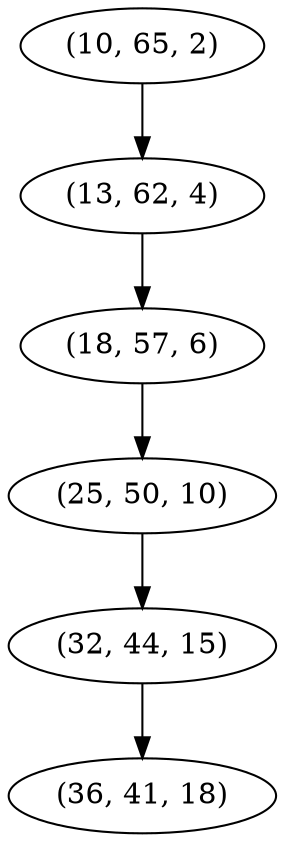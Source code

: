 digraph tree {
    "(10, 65, 2)";
    "(13, 62, 4)";
    "(18, 57, 6)";
    "(25, 50, 10)";
    "(32, 44, 15)";
    "(36, 41, 18)";
    "(10, 65, 2)" -> "(13, 62, 4)";
    "(13, 62, 4)" -> "(18, 57, 6)";
    "(18, 57, 6)" -> "(25, 50, 10)";
    "(25, 50, 10)" -> "(32, 44, 15)";
    "(32, 44, 15)" -> "(36, 41, 18)";
}
